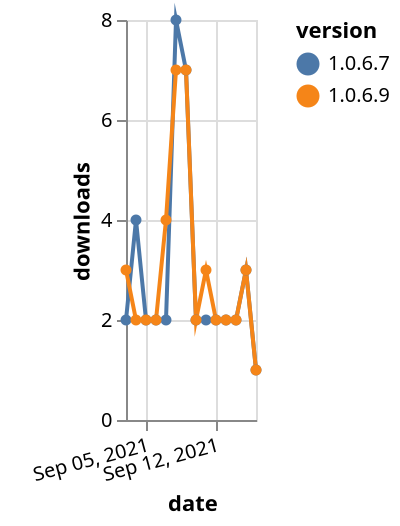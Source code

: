{"$schema": "https://vega.github.io/schema/vega-lite/v5.json", "description": "A simple bar chart with embedded data.", "data": {"values": [{"date": "2021-09-03", "total": 977, "delta": 2, "version": "1.0.6.7"}, {"date": "2021-09-04", "total": 981, "delta": 4, "version": "1.0.6.7"}, {"date": "2021-09-05", "total": 983, "delta": 2, "version": "1.0.6.7"}, {"date": "2021-09-06", "total": 985, "delta": 2, "version": "1.0.6.7"}, {"date": "2021-09-07", "total": 987, "delta": 2, "version": "1.0.6.7"}, {"date": "2021-09-08", "total": 995, "delta": 8, "version": "1.0.6.7"}, {"date": "2021-09-09", "total": 1002, "delta": 7, "version": "1.0.6.7"}, {"date": "2021-09-10", "total": 1004, "delta": 2, "version": "1.0.6.7"}, {"date": "2021-09-11", "total": 1006, "delta": 2, "version": "1.0.6.7"}, {"date": "2021-09-12", "total": 1008, "delta": 2, "version": "1.0.6.7"}, {"date": "2021-09-13", "total": 1010, "delta": 2, "version": "1.0.6.7"}, {"date": "2021-09-14", "total": 1012, "delta": 2, "version": "1.0.6.7"}, {"date": "2021-09-15", "total": 1015, "delta": 3, "version": "1.0.6.7"}, {"date": "2021-09-16", "total": 1016, "delta": 1, "version": "1.0.6.7"}, {"date": "2021-09-03", "total": 751, "delta": 3, "version": "1.0.6.9"}, {"date": "2021-09-04", "total": 753, "delta": 2, "version": "1.0.6.9"}, {"date": "2021-09-05", "total": 755, "delta": 2, "version": "1.0.6.9"}, {"date": "2021-09-06", "total": 757, "delta": 2, "version": "1.0.6.9"}, {"date": "2021-09-07", "total": 761, "delta": 4, "version": "1.0.6.9"}, {"date": "2021-09-08", "total": 768, "delta": 7, "version": "1.0.6.9"}, {"date": "2021-09-09", "total": 775, "delta": 7, "version": "1.0.6.9"}, {"date": "2021-09-10", "total": 777, "delta": 2, "version": "1.0.6.9"}, {"date": "2021-09-11", "total": 780, "delta": 3, "version": "1.0.6.9"}, {"date": "2021-09-12", "total": 782, "delta": 2, "version": "1.0.6.9"}, {"date": "2021-09-13", "total": 784, "delta": 2, "version": "1.0.6.9"}, {"date": "2021-09-14", "total": 786, "delta": 2, "version": "1.0.6.9"}, {"date": "2021-09-15", "total": 789, "delta": 3, "version": "1.0.6.9"}, {"date": "2021-09-16", "total": 790, "delta": 1, "version": "1.0.6.9"}]}, "width": "container", "mark": {"type": "line", "point": {"filled": true}}, "encoding": {"x": {"field": "date", "type": "temporal", "timeUnit": "yearmonthdate", "title": "date", "axis": {"labelAngle": -15}}, "y": {"field": "delta", "type": "quantitative", "title": "downloads"}, "color": {"field": "version", "type": "nominal"}, "tooltip": {"field": "delta"}}}